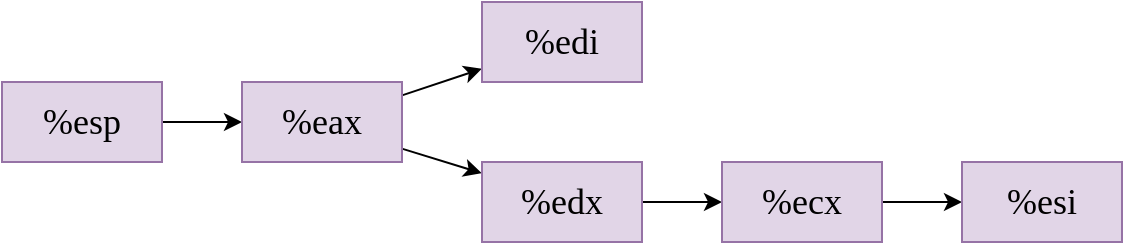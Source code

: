 <mxfile>
    <diagram id="Xdzq0T5rtHVKRT2HmKXS" name="第 1 页">
        <mxGraphModel dx="863" dy="628" grid="1" gridSize="10" guides="1" tooltips="1" connect="1" arrows="1" fold="1" page="1" pageScale="1" pageWidth="827" pageHeight="1169" math="0" shadow="0">
            <root>
                <mxCell id="0"/>
                <mxCell id="1" parent="0"/>
                <mxCell id="1523" value="" style="edgeStyle=none;html=1;fontFamily=JetBrains Mono;fontSize=18;" edge="1" parent="1" source="1520" target="1521">
                    <mxGeometry relative="1" as="geometry"/>
                </mxCell>
                <mxCell id="1520" value="%esp" style="rounded=0;whiteSpace=wrap;html=1;fontSize=18;fontFamily=JetBrains Mono;fillColor=#e1d5e7;strokeColor=#9673a6;" vertex="1" parent="1">
                    <mxGeometry x="120" y="360" width="80" height="40" as="geometry"/>
                </mxCell>
                <mxCell id="1532" value="" style="edgeStyle=none;html=1;fontFamily=JetBrains Mono;fontSize=18;" edge="1" parent="1" source="1521" target="1527">
                    <mxGeometry relative="1" as="geometry"/>
                </mxCell>
                <mxCell id="1533" style="edgeStyle=none;html=1;exitX=0.999;exitY=0.833;exitDx=0;exitDy=0;entryX=-0.001;entryY=0.141;entryDx=0;entryDy=0;fontFamily=JetBrains Mono;fontSize=18;exitPerimeter=0;entryPerimeter=0;" edge="1" parent="1" source="1521" target="1524">
                    <mxGeometry relative="1" as="geometry"/>
                </mxCell>
                <mxCell id="1521" value="%eax" style="rounded=0;whiteSpace=wrap;html=1;fontSize=18;fontFamily=JetBrains Mono;fillColor=#e1d5e7;strokeColor=#9673a6;" vertex="1" parent="1">
                    <mxGeometry x="240" y="360" width="80" height="40" as="geometry"/>
                </mxCell>
                <mxCell id="1528" value="" style="edgeStyle=none;html=1;fontFamily=JetBrains Mono;fontSize=18;" edge="1" parent="1" source="1524" target="1525">
                    <mxGeometry relative="1" as="geometry"/>
                </mxCell>
                <mxCell id="1524" value="%edx" style="rounded=0;whiteSpace=wrap;html=1;fontSize=18;fontFamily=JetBrains Mono;fillColor=#e1d5e7;strokeColor=#9673a6;" vertex="1" parent="1">
                    <mxGeometry x="360" y="400" width="80" height="40" as="geometry"/>
                </mxCell>
                <mxCell id="1529" value="" style="edgeStyle=none;html=1;fontFamily=JetBrains Mono;fontSize=18;" edge="1" parent="1" source="1525" target="1526">
                    <mxGeometry relative="1" as="geometry"/>
                </mxCell>
                <mxCell id="1525" value="%ecx" style="rounded=0;whiteSpace=wrap;html=1;fontSize=18;fontFamily=JetBrains Mono;fillColor=#e1d5e7;strokeColor=#9673a6;" vertex="1" parent="1">
                    <mxGeometry x="480" y="400" width="80" height="40" as="geometry"/>
                </mxCell>
                <mxCell id="1526" value="%esi" style="rounded=0;whiteSpace=wrap;html=1;fontSize=18;fontFamily=JetBrains Mono;fillColor=#e1d5e7;strokeColor=#9673a6;" vertex="1" parent="1">
                    <mxGeometry x="600" y="400" width="80" height="40" as="geometry"/>
                </mxCell>
                <mxCell id="1527" value="%edi" style="rounded=0;whiteSpace=wrap;html=1;fontSize=18;fontFamily=JetBrains Mono;fillColor=#e1d5e7;strokeColor=#9673a6;" vertex="1" parent="1">
                    <mxGeometry x="360" y="320" width="80" height="40" as="geometry"/>
                </mxCell>
            </root>
        </mxGraphModel>
    </diagram>
</mxfile>